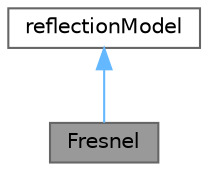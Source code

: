 digraph "Fresnel"
{
 // LATEX_PDF_SIZE
  bgcolor="transparent";
  edge [fontname=Helvetica,fontsize=10,labelfontname=Helvetica,labelfontsize=10];
  node [fontname=Helvetica,fontsize=10,shape=box,height=0.2,width=0.4];
  Node1 [id="Node000001",label="Fresnel",height=0.2,width=0.4,color="gray40", fillcolor="grey60", style="filled", fontcolor="black",tooltip="General Fresnel reflection model bewtween a dialectric and an absorbing medium."];
  Node2 -> Node1 [id="edge1_Node000001_Node000002",dir="back",color="steelblue1",style="solid",tooltip=" "];
  Node2 [id="Node000002",label="reflectionModel",height=0.2,width=0.4,color="gray40", fillcolor="white", style="filled",URL="$classFoam_1_1radiation_1_1reflectionModel.html",tooltip="Base class for radiation scattering."];
}
